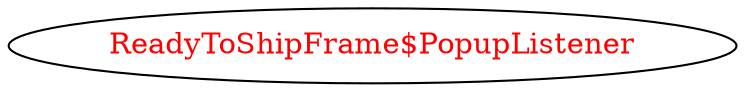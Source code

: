 digraph dependencyGraph {
 concentrate=true;
 ranksep="2.0";
 rankdir="LR"; 
 splines="ortho";
"ReadyToShipFrame$PopupListener" [fontcolor="red"];
}